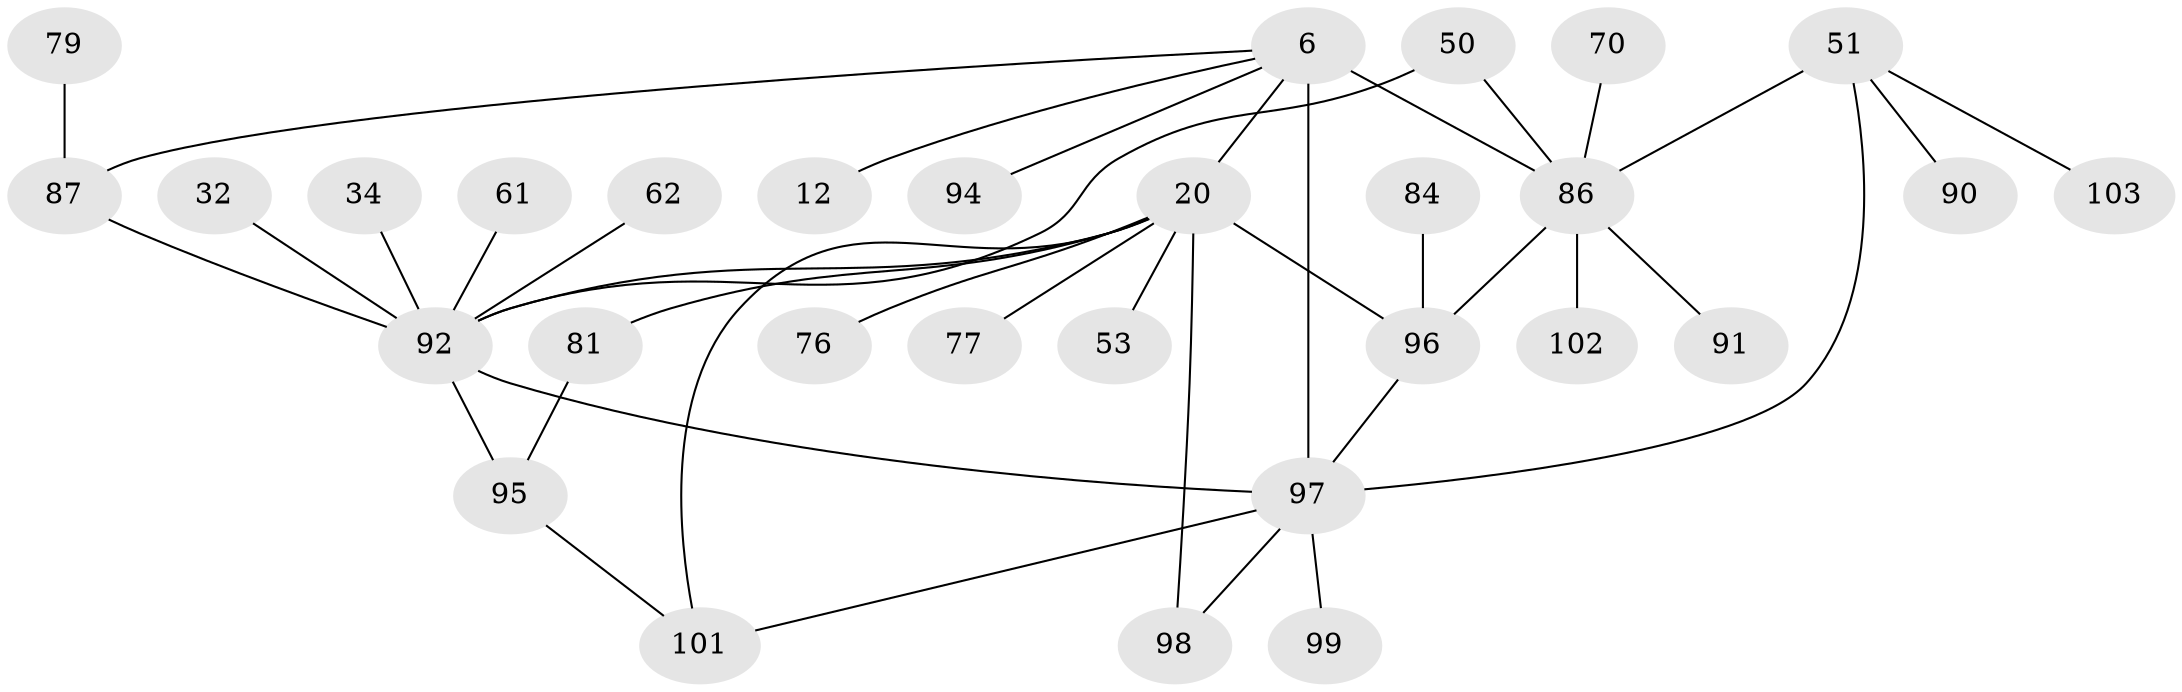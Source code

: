 // original degree distribution, {4: 0.10679611650485436, 8: 0.019417475728155338, 6: 0.02912621359223301, 2: 0.2815533980582524, 3: 0.22330097087378642, 1: 0.2912621359223301, 7: 0.009708737864077669, 5: 0.038834951456310676}
// Generated by graph-tools (version 1.1) at 2025/46/03/04/25 21:46:11]
// undirected, 30 vertices, 39 edges
graph export_dot {
graph [start="1"]
  node [color=gray90,style=filled];
  6 [super="+2"];
  12;
  20 [super="+1+14+19"];
  32;
  34;
  50;
  51 [super="+48"];
  53;
  61;
  62;
  70;
  76 [super="+73"];
  77 [super="+43"];
  79;
  81;
  84;
  86 [super="+69+85"];
  87 [super="+66"];
  90;
  91;
  92 [super="+65+57+54+71"];
  94 [super="+42"];
  95 [super="+88"];
  96 [super="+82"];
  97 [super="+10+44+80+93+89"];
  98;
  99;
  101 [super="+78+83"];
  102 [super="+100"];
  103;
  6 -- 12;
  6 -- 20 [weight=2];
  6 -- 97 [weight=5];
  6 -- 86 [weight=2];
  6 -- 94;
  6 -- 87;
  20 -- 81;
  20 -- 98;
  20 -- 53;
  20 -- 101 [weight=3];
  20 -- 77;
  20 -- 92;
  20 -- 76;
  20 -- 96 [weight=2];
  32 -- 92;
  34 -- 92;
  50 -- 86;
  50 -- 92;
  51 -- 86 [weight=2];
  51 -- 90;
  51 -- 103;
  51 -- 97;
  61 -- 92;
  62 -- 92;
  70 -- 86;
  79 -- 87;
  81 -- 95;
  84 -- 96;
  86 -- 91;
  86 -- 102;
  86 -- 96;
  87 -- 92 [weight=2];
  92 -- 95 [weight=2];
  92 -- 97 [weight=5];
  95 -- 101;
  96 -- 97;
  97 -- 99 [weight=2];
  97 -- 98;
  97 -- 101 [weight=2];
}

